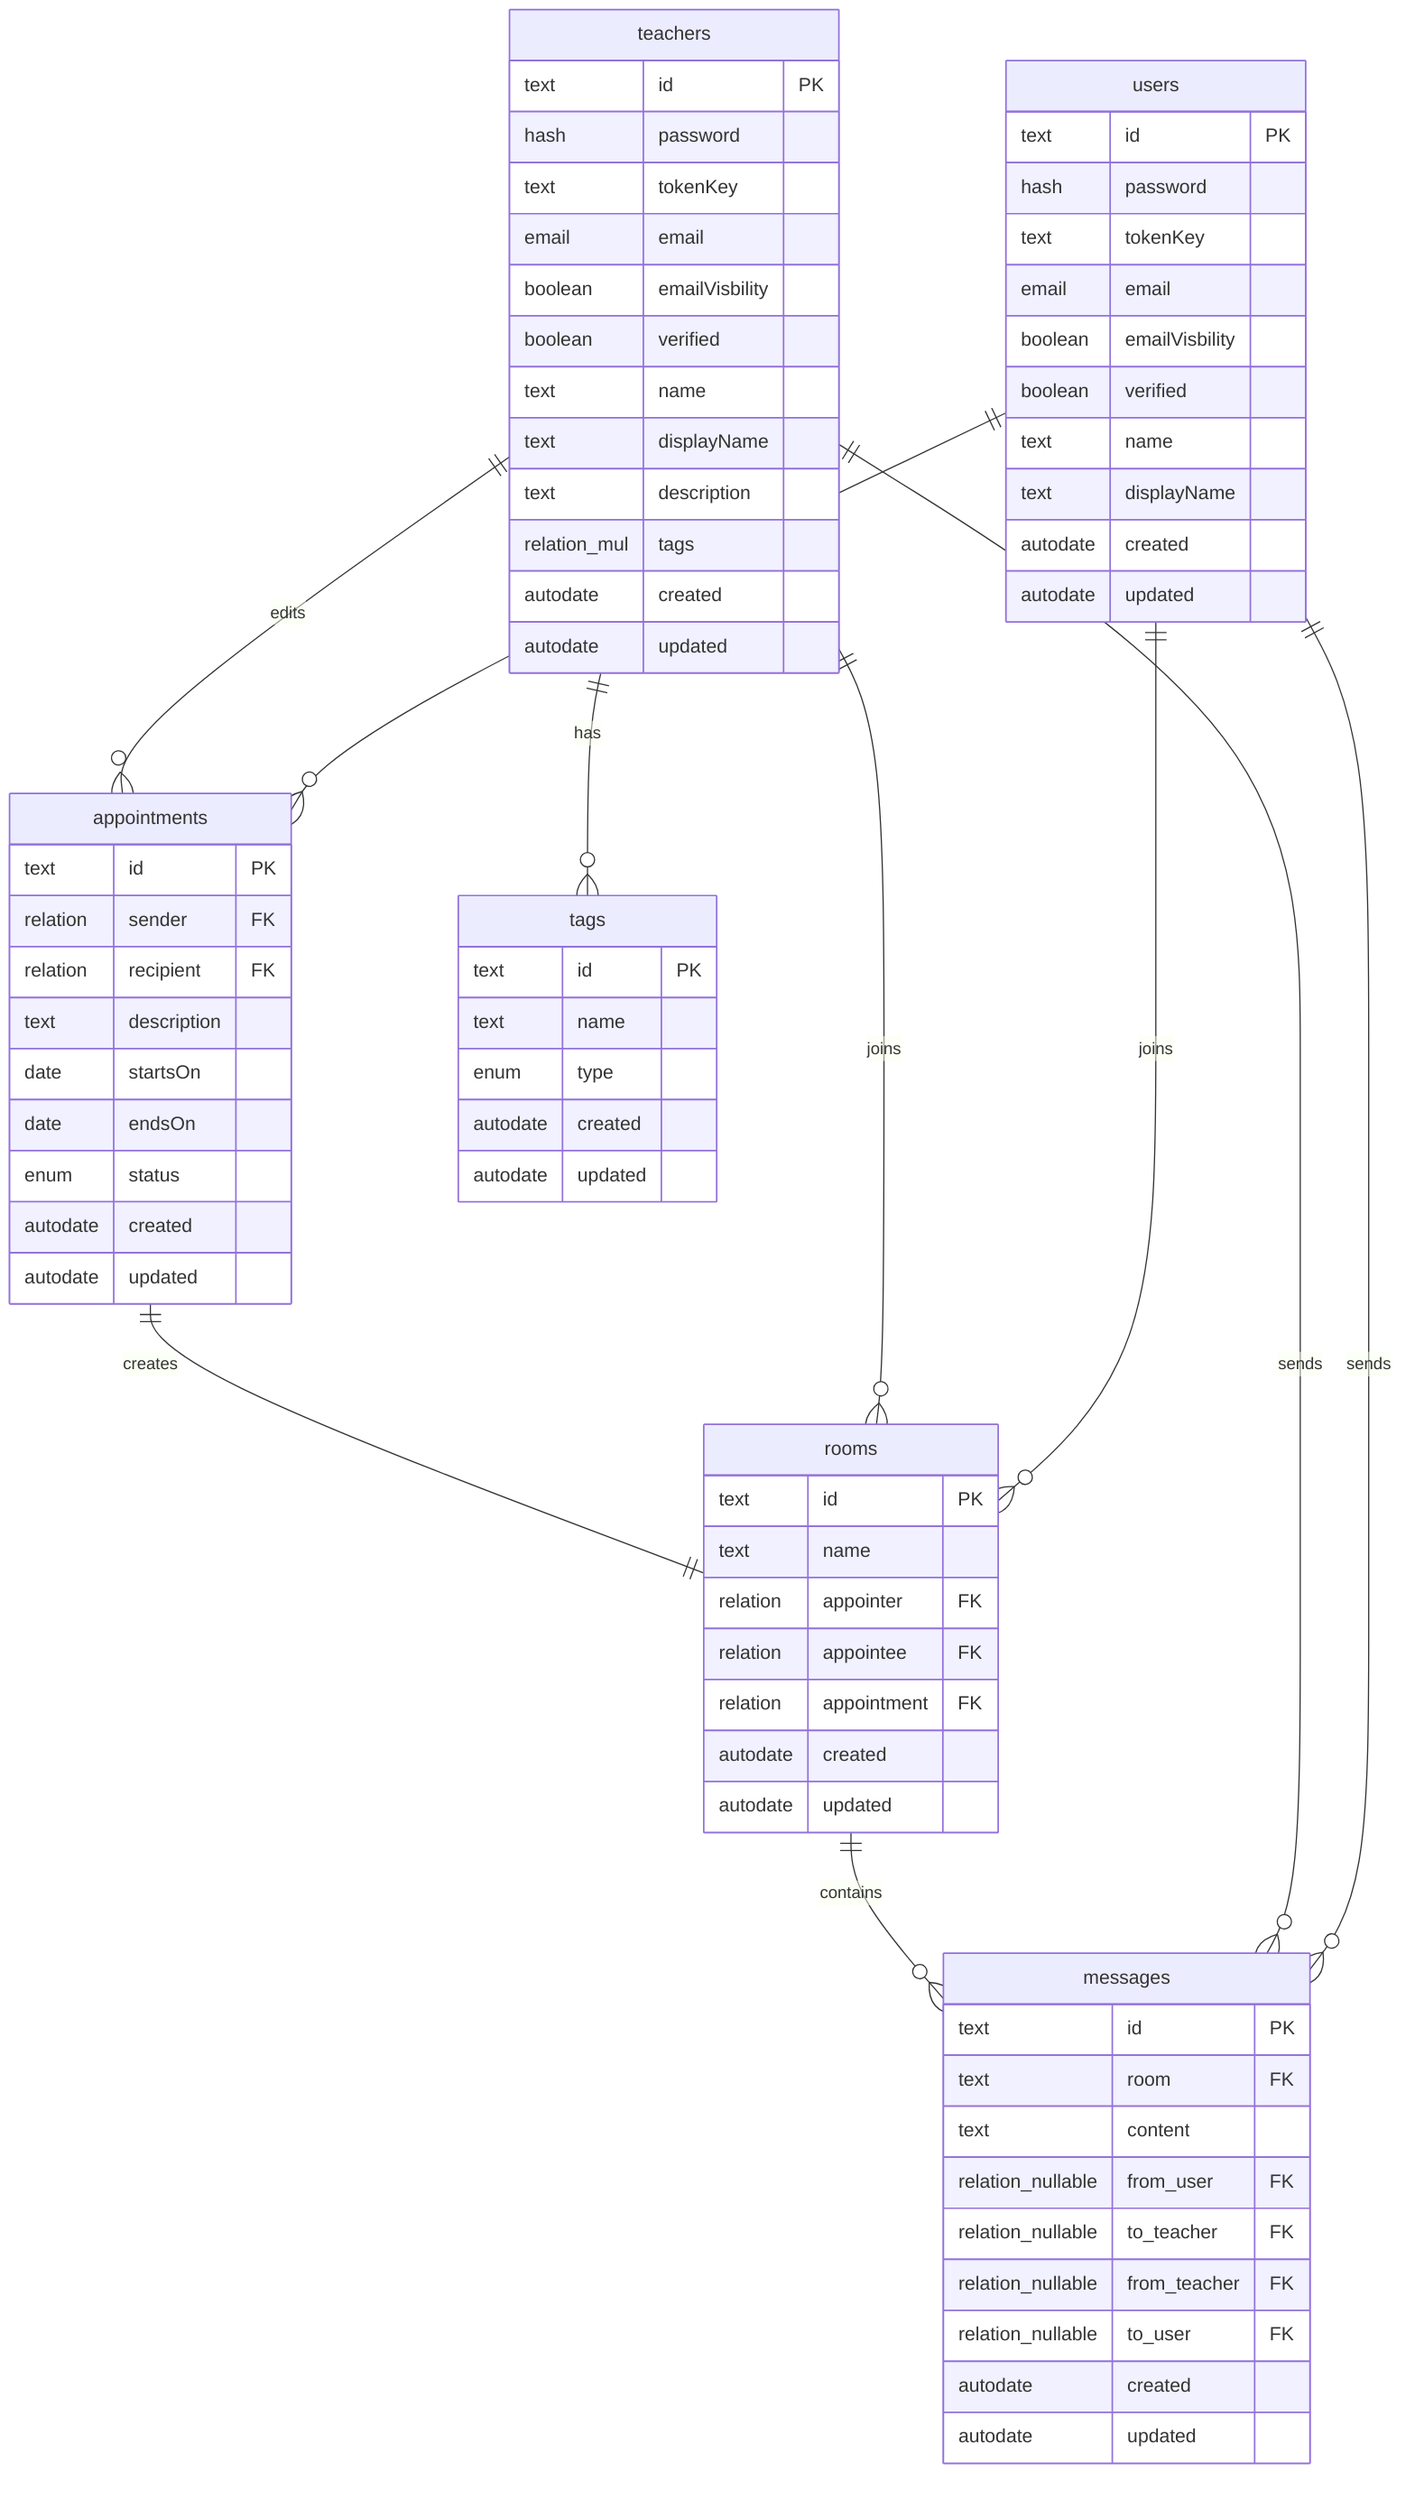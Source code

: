 erDiagram

users ||--o{ messages : sends
users ||--o{ appointments : creates
users ||--o{ rooms : joins

teachers ||--o{ messages : sends
teachers ||--o{ rooms : joins
teachers ||--o{ tags : has
teachers ||--o{ appointments : edits

rooms ||--o{ messages : contains
appointments ||--|| rooms : creates

tags {
    text id PK
    text name
    enum type
    autodate created
    autodate updated
}

teachers {
    text id PK
    hash password
    text tokenKey
    email email
    boolean emailVisbility
    boolean verified
    text name
    text displayName
    text description
    relation_mul tags
    autodate created
    autodate updated
}

users {
    text id PK
    hash password
    text tokenKey
    email email
    boolean emailVisbility
    boolean verified
    text name
    text displayName
    autodate created
    autodate updated
}

appointments {
    text id PK
    relation sender FK
    relation recipient FK
    text description
    date startsOn
    date endsOn
    enum status
    autodate created
    autodate updated
}

rooms {
    text id PK
    text name
    relation appointer FK
    relation appointee FK
    relation appointment FK
    autodate created
    autodate updated
}

messages {
    text id PK
    text room FK
    text content
    relation_nullable from_user FK
    relation_nullable to_teacher FK
    relation_nullable from_teacher FK
    relation_nullable to_user FK
    autodate created
    autodate updated
}
